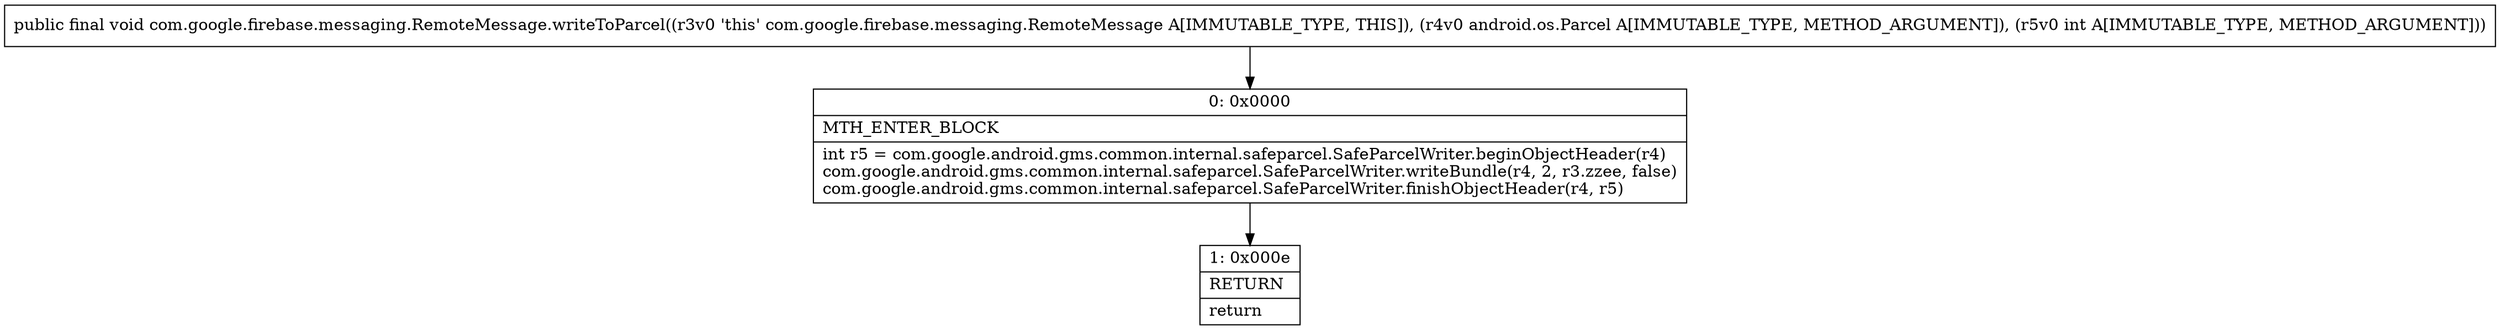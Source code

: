 digraph "CFG forcom.google.firebase.messaging.RemoteMessage.writeToParcel(Landroid\/os\/Parcel;I)V" {
Node_0 [shape=record,label="{0\:\ 0x0000|MTH_ENTER_BLOCK\l|int r5 = com.google.android.gms.common.internal.safeparcel.SafeParcelWriter.beginObjectHeader(r4)\lcom.google.android.gms.common.internal.safeparcel.SafeParcelWriter.writeBundle(r4, 2, r3.zzee, false)\lcom.google.android.gms.common.internal.safeparcel.SafeParcelWriter.finishObjectHeader(r4, r5)\l}"];
Node_1 [shape=record,label="{1\:\ 0x000e|RETURN\l|return\l}"];
MethodNode[shape=record,label="{public final void com.google.firebase.messaging.RemoteMessage.writeToParcel((r3v0 'this' com.google.firebase.messaging.RemoteMessage A[IMMUTABLE_TYPE, THIS]), (r4v0 android.os.Parcel A[IMMUTABLE_TYPE, METHOD_ARGUMENT]), (r5v0 int A[IMMUTABLE_TYPE, METHOD_ARGUMENT])) }"];
MethodNode -> Node_0;
Node_0 -> Node_1;
}

